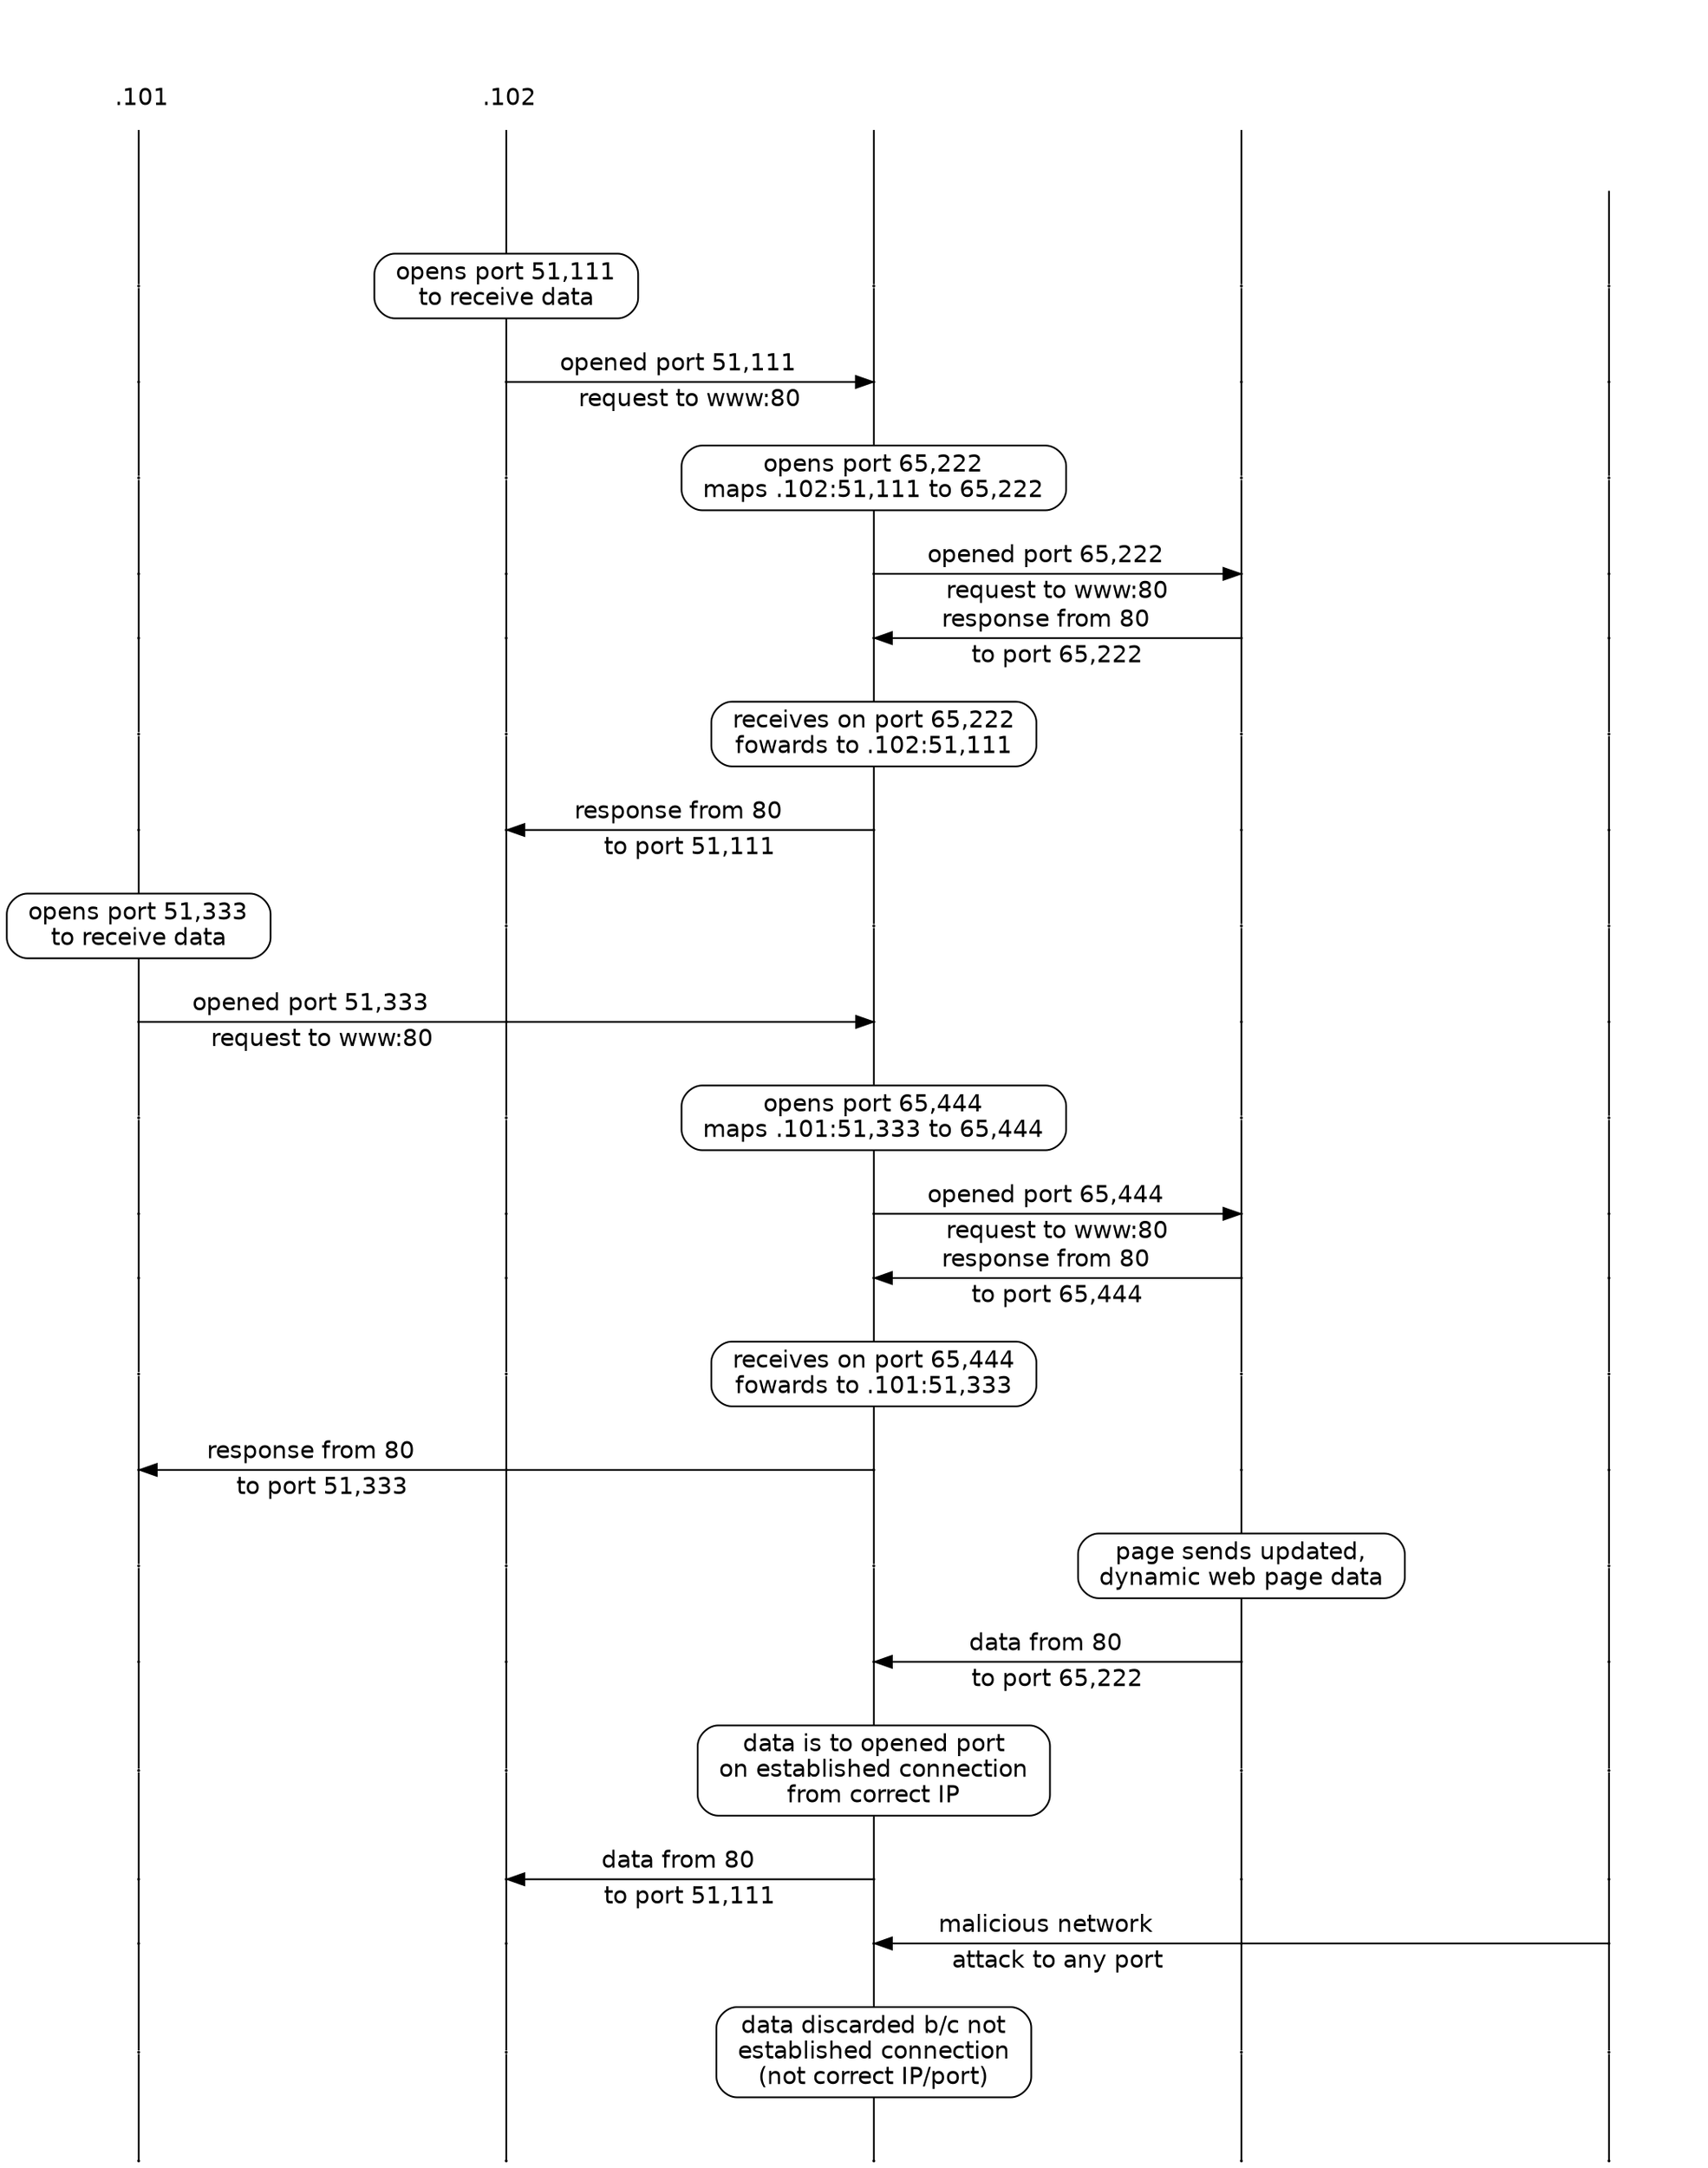 digraph timeline {

    subgraph other_line {
        node [fontname="Helvetica",shape=point,style=rounded,width=0.01];
        rank=TB;
        other [shape=none,image="./terminal.svg",fill=white,label="&nbsp;.101"];
        other -> o1 [arrowhead=none];
        o1 -> o2 [arrowhead=none];
        o2 -> o3 [arrowhead=none];
        o3 -> o4 [arrowhead=none];
        o4 -> o5 [arrowhead=none];
        o5 -> o6 [arrowhead=none];
        o6 -> o7 [arrowhead=none];
        o8 [label=< opens port 51,333 <br/> to receive data >,shape=text];
        o7 -> o8 [arrowhead=none];
        o8 -> o9 [arrowhead=none];
        o9 -> o10 [arrowhead=none];
        o10 -> o11 [arrowhead=none];
        o11 -> o12 [arrowhead=none];
        o12 -> o13 [arrowhead=none];
        o13 -> o14 [arrowhead=none];
        o14 -> o15 [arrowhead=none];
        o15 -> o16 [arrowhead=none];
        o16 -> o17 [arrowhead=none];
        o17 -> o18 [arrowhead=none];
        o18 -> o19 [arrowhead=none];
        o19 -> o20 [arrowhead=none];
        o20 -> o21 [arrowhead=none];
        //{rank=same o1 o2 o3 o4 o5 o6 o7 o8 o9 o10 o11 o12 o13 o14 o15 o16 o17 o18 o19 o20}
    }

    subgraph terminal_line {
        node [fontname="Helvetica",shape=point,style=rounded,width=0.01];
        rank=TB;
        terminal [shape=none,image="./terminal.svg",fill=white,label="&nbsp;.102"];
        t1 [label=< opens port 51,111 <br/> to receive data >,shape=text];
        terminal -> t1 [arrowhead=none];
        t1 -> t2 [arrowhead=none];
        t2 -> t3 [arrowhead=none];
        t3 -> t4 [arrowhead=none];
        t4 -> t5 [arrowhead=none];
        t5 -> t6 [arrowhead=none];
        t6 -> t7 [arrowhead=none];
        t7 -> t8 [arrowhead=none];
        t8 -> t9 [arrowhead=none];
        t9 -> t10 [arrowhead=none];
        t10 -> t11 [arrowhead=none];
        t11 -> t12 [arrowhead=none];
        t12 -> t13 [arrowhead=none];
        t13 -> t14 [arrowhead=none];
        t14 -> t15 [arrowhead=none];
        t15 -> t16 [arrowhead=none];
        t16 -> t17 [arrowhead=none];
        t17 -> t18 [arrowhead=none];
        t18 -> t19 [arrowhead=none];
        t19 -> t20 [arrowhead=none];
        t20 -> t21 [arrowhead=none];
    }

// plain, plaintext, none
    subgraph firewall_line {
        node [fontname="Helvetica",shape=point,style=rounded,width=0.01];
        edge [fontname="Helvetica"];
        rank=TB;
        firewall [shape=none,label="",image="./home-router.svg",fill=white];
        firewall -> f1 [arrowhead=none];
        f1 -> f2 [arrowhead=none];
        f3 [label=< opens port 65,222 <br/> maps .102:51,111 to 65,222 >,shape=text];
        f2 -> f3 [arrowhead=none];
        f3 -> f4 [arrowhead=none];
        f4 -> f5 [arrowhead=none];
        f6 [label=< receives on port 65,222 <br/> fowards to .102:51,111 >,shape=text];
        f5 -> f6 [arrowhead=none];
        f6 -> f7 [arrowhead=none];
        f7 -> f8 [arrowhead=none];
        f8 -> f9 [arrowhead=none];
        f10 [label=< opens port 65,444 <br/> maps .101:51,333 to 65,444 >,shape=text];
        f9 -> f10 [arrowhead=none];
        f10 -> f11 [arrowhead=none];
        f11 -> f12 [arrowhead=none];
        f13 [label=< receives on port 65,444 <br/> fowards to .101:51,333 >,shape=text];
        f12 -> f13 [arrowhead=none];
        f13 -> f14 [arrowhead=none];
        f14 -> f15 [arrowhead=none];
        f15 -> f16 [arrowhead=none];
        f17 [label=< data is to opened port <br/> on established connection <br/> from correct IP >,shape=text];
        f16 -> f17 [arrowhead=none];
        f17 -> f18 [arrowhead=none];
        f18 -> f19 [arrowhead=none];
        f20 [label=< data discarded b/c not <br/> established connection <br/> (not correct IP/port) >,shape=text];
        f19 -> f20 [arrowhead=none];
        f20 -> f21 [arrowhead=none];
    }

    subgraph server_line {
        node [fontname="Helvetica",shape=point,style=rounded,width=0.01];
        rank=TB;
        server [shape=none,label="",image="./server.svg",fill=white];
        server -> s1 [arrowhead=none];
        s1 -> s2 [arrowhead=none];
        s2 -> s3 [arrowhead=none];
        s3 -> s4 [arrowhead=none];
        s4 -> s5 [arrowhead=none];
        s5 -> s6 [arrowhead=none];
        s6 -> s7 [arrowhead=none];
        s7 -> s8 [arrowhead=none];
        s8 -> s9 [arrowhead=none];
        s9 -> s10 [arrowhead=none];
        s10 -> s11 [arrowhead=none];
        s11 -> s12 [arrowhead=none];
        s12 -> s13 [arrowhead=none];
        s13 -> s14 [arrowhead=none];
        s15 [label=< page sends updated, <br/> dynamic web page data >,shape=text];
        s14 -> s15 [arrowhead=none];
        s15 -> s16 [arrowhead=none];
        s16 -> s17 [arrowhead=none];
        s17 -> s18 [arrowhead=none];
        s18 -> s19 [arrowhead=none];
        s19 -> s20 [arrowhead=none];
        s20 -> s21 [arrowhead=none];
    }

subgraph hacker_line {
        node [fontname="Helvetica",shape=point,style=rounded,width=0.01];
        rank=TB;
        hacker [shape=none,image="./hacker.svg",fill=white,label="",fixedsize=true,width=1.5,height=1.5];
        hacker -> h1 [arrowhead=none];
        h1 -> h2 [arrowhead=none];
        h2 -> h3 [arrowhead=none];
        h3 -> h4 [arrowhead=none];
        h4 -> h5 [arrowhead=none];
        h5 -> h6 [arrowhead=none];
        h6 -> h7 [arrowhead=none];
        h7 -> h8 [arrowhead=none];
        h8 -> h9 [arrowhead=none];
        h9 -> h10 [arrowhead=none];
        h10 -> h11 [arrowhead=none];
        h11 -> h12 [arrowhead=none];
        h12 -> h13 [arrowhead=none];
        h13 -> h14 [arrowhead=none];
        h14 -> h15 [arrowhead=none];
        h15 -> h16 [arrowhead=none];
        h16 -> h17 [arrowhead=none];
        h17 -> h18 [arrowhead=none];
        h18 -> h19 [arrowhead=none];
        h19 -> h20 [arrowhead=none];
        h20 -> h21 [arrowhead=none];
        //{rank=same h1 h2 h3 h4 h5 h6 h7 h8 h9 h10 h11 h12 h13 h14 h15 h16 h17 h18 h19 h20}
    }

    graph [fontname="Helvetica"];
    node [fontname="Helvetica"];
    edge [fontname="Helvetica",minlen=6];

    { rank=same
      t2 -> f2 [label="opened port 51,111&nbsp;&nbsp;&nbsp;"];
      t2 -> f2 [label="request to www:80",color=invis,arrowhead=none];
    }
    { rank=same
      f4 -> s4 [label="opened port 65,222&nbsp;&nbsp;&nbsp;"];
      f4 -> s4 [label="request to www:80",color=invis,arrowhead=none];
    }
    { rank=same
      f5 -> s5 [label="response from 80&nbsp;&nbsp;&nbsp;",arrowhead=none,arrowtail=normal,dir=both];
      f5 -> s5 [label="to port 65,222",color=invis,arrowhead=none];
    }
    { rank=same
      t7 -> f7 [label="response from 80&nbsp;&nbsp;&nbsp;",arrowhead=none,arrowtail=normal,dir=both];
      t7 -> f7 [label="to port 51,111",color=invis,arrowhead=none];
    }

    { rank=same
      o9 -> t9 [label="opened port 51,333&nbsp;&nbsp;&nbsp;",arrowhead=none];
      o9 -> t9 [label="request to www:80",color=invis,arrowhead=none];
      t9 -> f9;
    }
    { rank=same
      f11 -> s11 [label="opened port 65,444&nbsp;&nbsp;&nbsp;"];
      f11 -> s11 [label="request to www:80",color=invis,arrowhead=none];
    }
    { rank=same
      f12 -> s12 [label="response from 80&nbsp;&nbsp;&nbsp;",arrowhead=none,arrowtail=normal,dir=both];
      f12 -> s12 [label="to port 65,444",color=invis,arrowhead=none];
    }
    { rank=same
      o14 -> t14 [label="response from 80&nbsp;&nbsp;&nbsp;",arrowhead=none,arrowtail=normal,dir=both];
      o14 -> t14 [label="to port 51,333",color=invis,arrowhead=none];
      t14 -> f14 [arrowhead=none];
    }

    { rank=same
      f16 -> s16 [label="data from 80&nbsp;&nbsp;&nbsp;",arrowhead=none,arrowtail=normal,dir=both];
      f16 -> s16 [label="to port 65,222",color=invis,arrowhead=none];
    }
    { rank=same
      t18 -> f18 [label="data from 80&nbsp;&nbsp;&nbsp;",arrowhead=none,arrowtail=normal,dir=both];
      t18 -> f18 [label="to port 51,111",color=invis,arrowhead=none];
    }

    { rank=same
      f19 -> s19 [label="malicious network&nbsp;&nbsp;&nbsp;",arrowhead=none,arrowtail=normal,dir=both];
      f19 -> s19 [label="attack to any port",color=invis,arrowhead=none];
      s19 -> h19 [arrowhead=none];
    }
}
